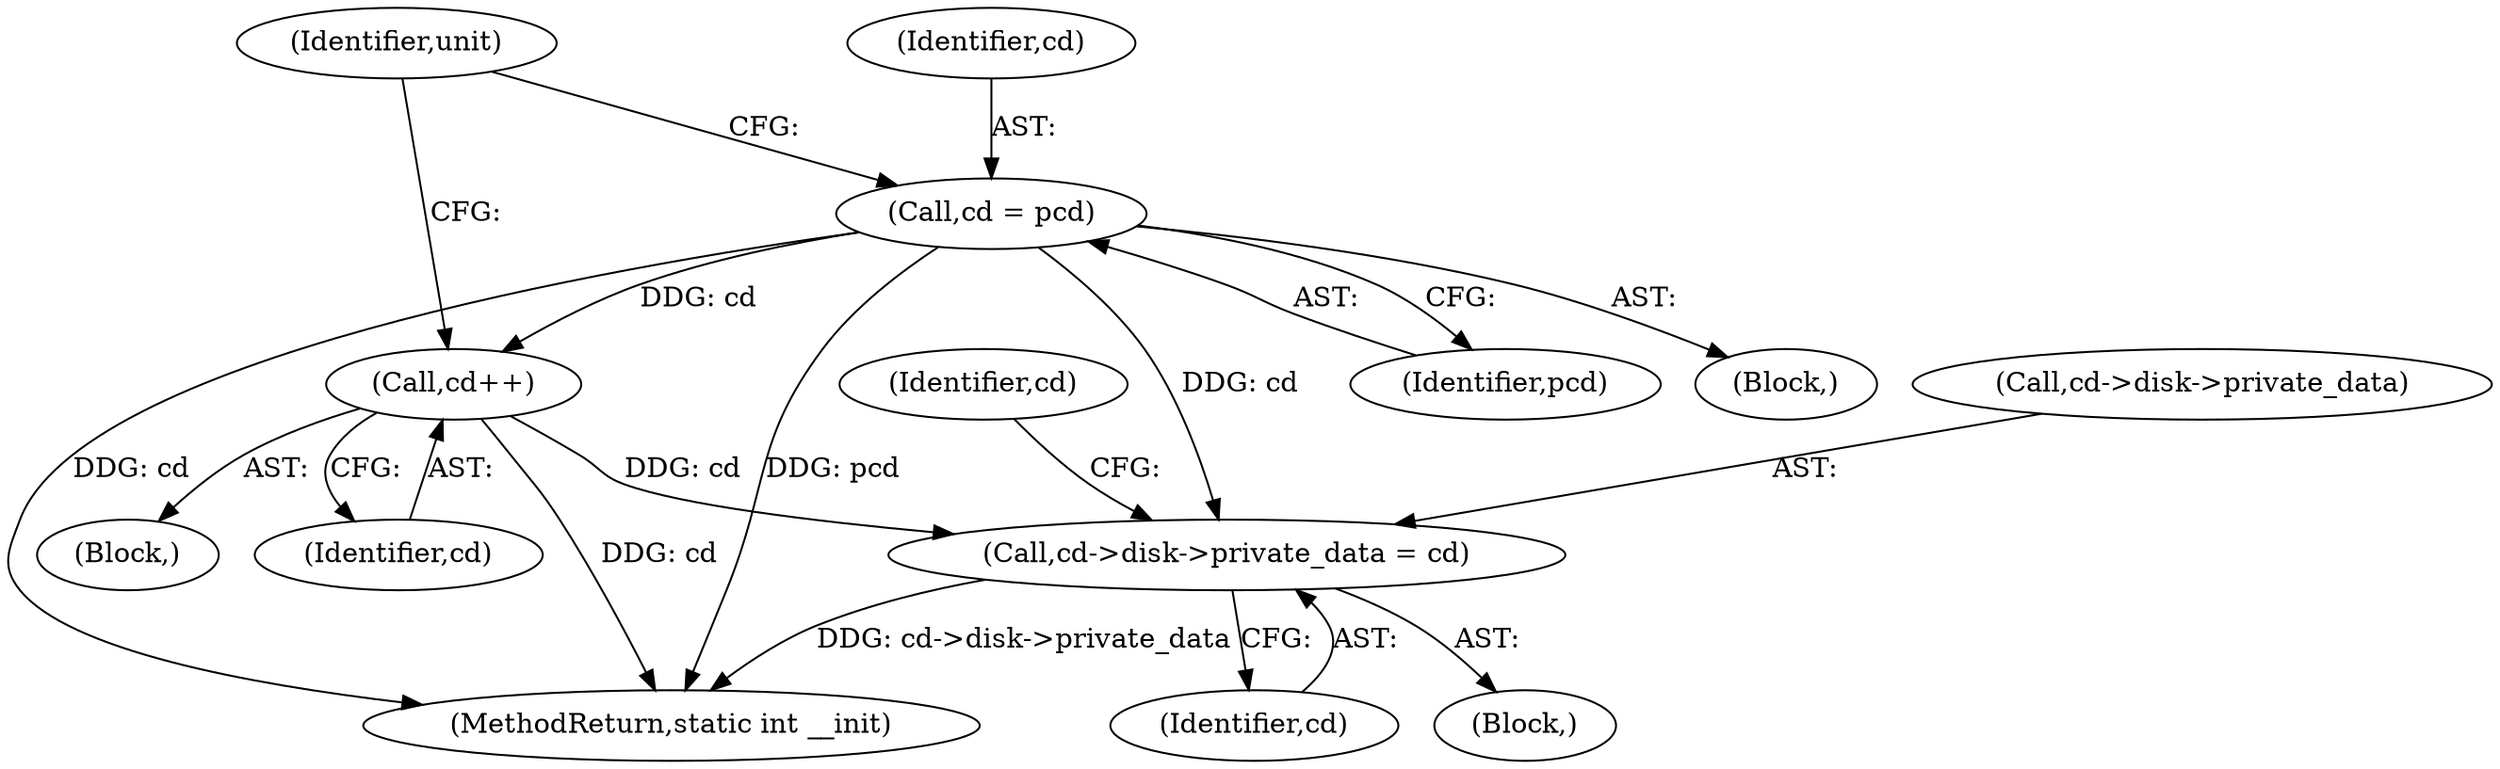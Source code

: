 digraph "0_linux_f0d1762554014ce0ae347b9f0d088f2c157c8c72_1@pointer" {
"1000178" [label="(Call,cd++)"];
"1000169" [label="(Call,cd = pcd)"];
"1000191" [label="(Call,cd->disk->private_data = cd)"];
"1000169" [label="(Call,cd = pcd)"];
"1000179" [label="(Identifier,cd)"];
"1000204" [label="(MethodReturn,static int __init)"];
"1000191" [label="(Call,cd->disk->private_data = cd)"];
"1000171" [label="(Identifier,pcd)"];
"1000170" [label="(Identifier,cd)"];
"1000185" [label="(Block,)"];
"1000175" [label="(Block,)"];
"1000173" [label="(Identifier,unit)"];
"1000192" [label="(Call,cd->disk->private_data)"];
"1000165" [label="(Block,)"];
"1000197" [label="(Identifier,cd)"];
"1000200" [label="(Identifier,cd)"];
"1000178" [label="(Call,cd++)"];
"1000178" -> "1000175"  [label="AST: "];
"1000178" -> "1000179"  [label="CFG: "];
"1000179" -> "1000178"  [label="AST: "];
"1000173" -> "1000178"  [label="CFG: "];
"1000178" -> "1000204"  [label="DDG: cd"];
"1000169" -> "1000178"  [label="DDG: cd"];
"1000178" -> "1000191"  [label="DDG: cd"];
"1000169" -> "1000165"  [label="AST: "];
"1000169" -> "1000171"  [label="CFG: "];
"1000170" -> "1000169"  [label="AST: "];
"1000171" -> "1000169"  [label="AST: "];
"1000173" -> "1000169"  [label="CFG: "];
"1000169" -> "1000204"  [label="DDG: pcd"];
"1000169" -> "1000204"  [label="DDG: cd"];
"1000169" -> "1000191"  [label="DDG: cd"];
"1000191" -> "1000185"  [label="AST: "];
"1000191" -> "1000197"  [label="CFG: "];
"1000192" -> "1000191"  [label="AST: "];
"1000197" -> "1000191"  [label="AST: "];
"1000200" -> "1000191"  [label="CFG: "];
"1000191" -> "1000204"  [label="DDG: cd->disk->private_data"];
}
